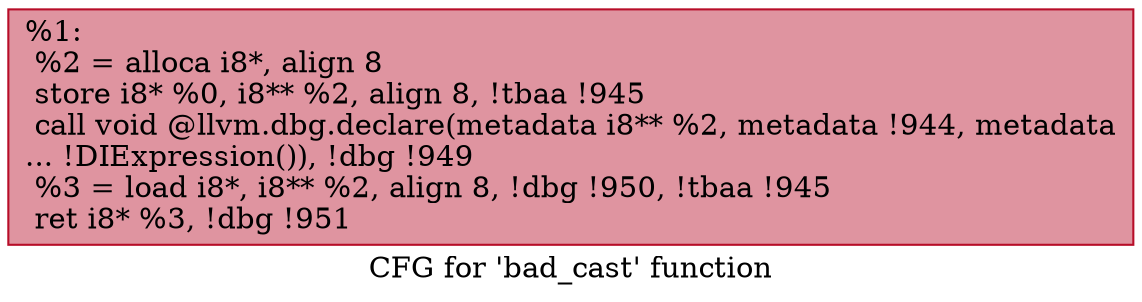 digraph "CFG for 'bad_cast' function" {
	label="CFG for 'bad_cast' function";

	Node0x1165c50 [shape=record,color="#b70d28ff", style=filled, fillcolor="#b70d2870",label="{%1:\l  %2 = alloca i8*, align 8\l  store i8* %0, i8** %2, align 8, !tbaa !945\l  call void @llvm.dbg.declare(metadata i8** %2, metadata !944, metadata\l... !DIExpression()), !dbg !949\l  %3 = load i8*, i8** %2, align 8, !dbg !950, !tbaa !945\l  ret i8* %3, !dbg !951\l}"];
}
